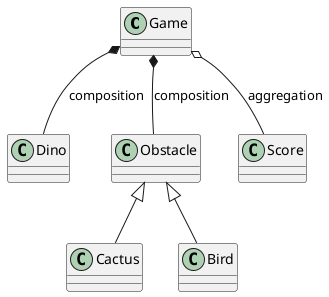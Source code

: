 @startuml
class Game
class Dino
class Obstacle
class Cactus
class Bird
class Score

Game *-- Dino : composition
Game o-- Score : aggregation
Game *-- Obstacle : composition

Obstacle <|-- Cactus
Obstacle <|-- Bird

@enduml
